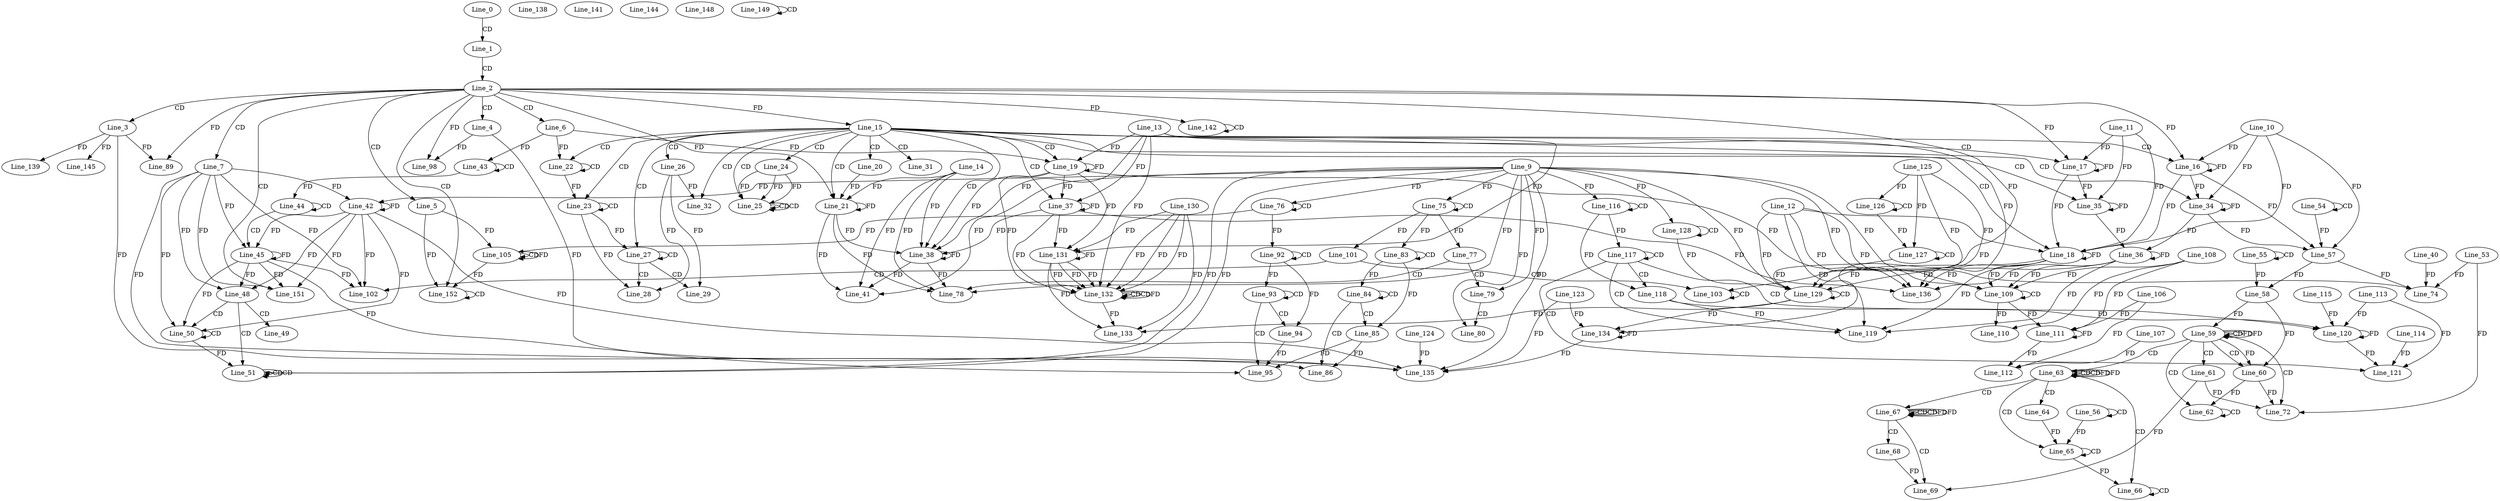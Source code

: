 digraph G {
  Line_0;
  Line_1;
  Line_2;
  Line_3;
  Line_4;
  Line_5;
  Line_6;
  Line_7;
  Line_15;
  Line_16;
  Line_10;
  Line_16;
  Line_17;
  Line_11;
  Line_17;
  Line_17;
  Line_18;
  Line_12;
  Line_18;
  Line_19;
  Line_13;
  Line_19;
  Line_19;
  Line_20;
  Line_21;
  Line_14;
  Line_21;
  Line_22;
  Line_22;
  Line_23;
  Line_23;
  Line_24;
  Line_25;
  Line_25;
  Line_25;
  Line_26;
  Line_27;
  Line_27;
  Line_28;
  Line_28;
  Line_29;
  Line_31;
  Line_32;
  Line_34;
  Line_35;
  Line_36;
  Line_36;
  Line_37;
  Line_38;
  Line_9;
  Line_41;
  Line_42;
  Line_42;
  Line_43;
  Line_43;
  Line_44;
  Line_44;
  Line_44;
  Line_45;
  Line_48;
  Line_49;
  Line_50;
  Line_50;
  Line_51;
  Line_51;
  Line_51;
  Line_51;
  Line_51;
  Line_54;
  Line_54;
  Line_55;
  Line_55;
  Line_56;
  Line_56;
  Line_57;
  Line_58;
  Line_57;
  Line_58;
  Line_59;
  Line_59;
  Line_58;
  Line_59;
  Line_59;
  Line_60;
  Line_60;
  Line_61;
  Line_62;
  Line_62;
  Line_63;
  Line_63;
  Line_63;
  Line_64;
  Line_65;
  Line_65;
  Line_65;
  Line_66;
  Line_66;
  Line_67;
  Line_67;
  Line_67;
  Line_68;
  Line_69;
  Line_69;
  Line_69;
  Line_72;
  Line_53;
  Line_72;
  Line_74;
  Line_40;
  Line_74;
  Line_75;
  Line_75;
  Line_76;
  Line_76;
  Line_77;
  Line_77;
  Line_78;
  Line_79;
  Line_79;
  Line_80;
  Line_80;
  Line_83;
  Line_83;
  Line_84;
  Line_84;
  Line_85;
  Line_85;
  Line_86;
  Line_86;
  Line_86;
  Line_89;
  Line_92;
  Line_92;
  Line_93;
  Line_93;
  Line_94;
  Line_94;
  Line_95;
  Line_95;
  Line_95;
  Line_98;
  Line_101;
  Line_101;
  Line_102;
  Line_103;
  Line_103;
  Line_105;
  Line_105;
  Line_105;
  Line_109;
  Line_109;
  Line_108;
  Line_109;
  Line_110;
  Line_106;
  Line_111;
  Line_111;
  Line_107;
  Line_112;
  Line_116;
  Line_116;
  Line_116;
  Line_117;
  Line_117;
  Line_118;
  Line_118;
  Line_119;
  Line_120;
  Line_113;
  Line_120;
  Line_115;
  Line_121;
  Line_114;
  Line_126;
  Line_126;
  Line_125;
  Line_127;
  Line_127;
  Line_128;
  Line_128;
  Line_129;
  Line_129;
  Line_129;
  Line_130;
  Line_131;
  Line_131;
  Line_131;
  Line_131;
  Line_132;
  Line_132;
  Line_132;
  Line_132;
  Line_132;
  Line_132;
  Line_133;
  Line_123;
  Line_134;
  Line_134;
  Line_124;
  Line_135;
  Line_135;
  Line_136;
  Line_138;
  Line_139;
  Line_141;
  Line_142;
  Line_142;
  Line_144;
  Line_145;
  Line_148;
  Line_149;
  Line_149;
  Line_151;
  Line_152;
  Line_152;
  Line_0 -> Line_1 [ label="CD" ];
  Line_1 -> Line_2 [ label="CD" ];
  Line_2 -> Line_3 [ label="CD" ];
  Line_2 -> Line_4 [ label="CD" ];
  Line_2 -> Line_5 [ label="CD" ];
  Line_2 -> Line_6 [ label="CD" ];
  Line_2 -> Line_7 [ label="CD" ];
  Line_2 -> Line_15 [ label="FD" ];
  Line_15 -> Line_16 [ label="CD" ];
  Line_10 -> Line_16 [ label="FD" ];
  Line_16 -> Line_16 [ label="FD" ];
  Line_2 -> Line_16 [ label="FD" ];
  Line_15 -> Line_17 [ label="CD" ];
  Line_11 -> Line_17 [ label="FD" ];
  Line_17 -> Line_17 [ label="FD" ];
  Line_2 -> Line_17 [ label="FD" ];
  Line_15 -> Line_18 [ label="CD" ];
  Line_12 -> Line_18 [ label="FD" ];
  Line_18 -> Line_18 [ label="FD" ];
  Line_10 -> Line_18 [ label="FD" ];
  Line_16 -> Line_18 [ label="FD" ];
  Line_11 -> Line_18 [ label="FD" ];
  Line_17 -> Line_18 [ label="FD" ];
  Line_15 -> Line_19 [ label="CD" ];
  Line_13 -> Line_19 [ label="FD" ];
  Line_19 -> Line_19 [ label="FD" ];
  Line_6 -> Line_19 [ label="FD" ];
  Line_15 -> Line_20 [ label="CD" ];
  Line_15 -> Line_21 [ label="CD" ];
  Line_14 -> Line_21 [ label="FD" ];
  Line_21 -> Line_21 [ label="FD" ];
  Line_20 -> Line_21 [ label="FD" ];
  Line_2 -> Line_21 [ label="FD" ];
  Line_15 -> Line_22 [ label="CD" ];
  Line_22 -> Line_22 [ label="CD" ];
  Line_6 -> Line_22 [ label="FD" ];
  Line_15 -> Line_23 [ label="CD" ];
  Line_23 -> Line_23 [ label="CD" ];
  Line_22 -> Line_23 [ label="FD" ];
  Line_15 -> Line_24 [ label="CD" ];
  Line_15 -> Line_25 [ label="CD" ];
  Line_24 -> Line_25 [ label="FD" ];
  Line_25 -> Line_25 [ label="CD" ];
  Line_24 -> Line_25 [ label="FD" ];
  Line_25 -> Line_25 [ label="CD" ];
  Line_24 -> Line_25 [ label="FD" ];
  Line_15 -> Line_26 [ label="CD" ];
  Line_15 -> Line_27 [ label="CD" ];
  Line_27 -> Line_27 [ label="CD" ];
  Line_23 -> Line_27 [ label="FD" ];
  Line_27 -> Line_28 [ label="CD" ];
  Line_26 -> Line_28 [ label="FD" ];
  Line_23 -> Line_28 [ label="FD" ];
  Line_27 -> Line_29 [ label="CD" ];
  Line_26 -> Line_29 [ label="FD" ];
  Line_15 -> Line_31 [ label="CD" ];
  Line_15 -> Line_32 [ label="CD" ];
  Line_26 -> Line_32 [ label="FD" ];
  Line_15 -> Line_34 [ label="CD" ];
  Line_10 -> Line_34 [ label="FD" ];
  Line_16 -> Line_34 [ label="FD" ];
  Line_34 -> Line_34 [ label="FD" ];
  Line_15 -> Line_35 [ label="CD" ];
  Line_11 -> Line_35 [ label="FD" ];
  Line_17 -> Line_35 [ label="FD" ];
  Line_35 -> Line_35 [ label="FD" ];
  Line_36 -> Line_36 [ label="FD" ];
  Line_34 -> Line_36 [ label="FD" ];
  Line_35 -> Line_36 [ label="FD" ];
  Line_15 -> Line_37 [ label="CD" ];
  Line_13 -> Line_37 [ label="FD" ];
  Line_19 -> Line_37 [ label="FD" ];
  Line_37 -> Line_37 [ label="FD" ];
  Line_15 -> Line_38 [ label="CD" ];
  Line_14 -> Line_38 [ label="FD" ];
  Line_21 -> Line_38 [ label="FD" ];
  Line_38 -> Line_38 [ label="FD" ];
  Line_13 -> Line_38 [ label="FD" ];
  Line_19 -> Line_38 [ label="FD" ];
  Line_37 -> Line_38 [ label="FD" ];
  Line_9 -> Line_41 [ label="FD" ];
  Line_14 -> Line_41 [ label="FD" ];
  Line_21 -> Line_41 [ label="FD" ];
  Line_38 -> Line_41 [ label="FD" ];
  Line_7 -> Line_42 [ label="FD" ];
  Line_42 -> Line_42 [ label="FD" ];
  Line_9 -> Line_42 [ label="FD" ];
  Line_43 -> Line_43 [ label="CD" ];
  Line_6 -> Line_43 [ label="FD" ];
  Line_44 -> Line_44 [ label="CD" ];
  Line_43 -> Line_44 [ label="FD" ];
  Line_44 -> Line_45 [ label="CD" ];
  Line_7 -> Line_45 [ label="FD" ];
  Line_42 -> Line_45 [ label="FD" ];
  Line_45 -> Line_45 [ label="FD" ];
  Line_7 -> Line_48 [ label="FD" ];
  Line_42 -> Line_48 [ label="FD" ];
  Line_45 -> Line_48 [ label="FD" ];
  Line_48 -> Line_49 [ label="CD" ];
  Line_48 -> Line_50 [ label="CD" ];
  Line_50 -> Line_50 [ label="CD" ];
  Line_7 -> Line_50 [ label="FD" ];
  Line_42 -> Line_50 [ label="FD" ];
  Line_45 -> Line_50 [ label="FD" ];
  Line_48 -> Line_51 [ label="CD" ];
  Line_50 -> Line_51 [ label="FD" ];
  Line_51 -> Line_51 [ label="CD" ];
  Line_9 -> Line_51 [ label="FD" ];
  Line_51 -> Line_51 [ label="CD" ];
  Line_9 -> Line_51 [ label="FD" ];
  Line_54 -> Line_54 [ label="CD" ];
  Line_55 -> Line_55 [ label="CD" ];
  Line_56 -> Line_56 [ label="CD" ];
  Line_54 -> Line_57 [ label="FD" ];
  Line_10 -> Line_57 [ label="FD" ];
  Line_16 -> Line_57 [ label="FD" ];
  Line_34 -> Line_57 [ label="FD" ];
  Line_55 -> Line_58 [ label="FD" ];
  Line_57 -> Line_58 [ label="FD" ];
  Line_59 -> Line_59 [ label="CD" ];
  Line_58 -> Line_59 [ label="FD" ];
  Line_59 -> Line_59 [ label="FD" ];
  Line_59 -> Line_60 [ label="CD" ];
  Line_58 -> Line_60 [ label="FD" ];
  Line_59 -> Line_60 [ label="FD" ];
  Line_59 -> Line_61 [ label="CD" ];
  Line_59 -> Line_62 [ label="CD" ];
  Line_62 -> Line_62 [ label="CD" ];
  Line_60 -> Line_62 [ label="FD" ];
  Line_59 -> Line_63 [ label="CD" ];
  Line_63 -> Line_63 [ label="CD" ];
  Line_63 -> Line_63 [ label="CD" ];
  Line_63 -> Line_63 [ label="FD" ];
  Line_63 -> Line_64 [ label="CD" ];
  Line_63 -> Line_65 [ label="CD" ];
  Line_65 -> Line_65 [ label="CD" ];
  Line_56 -> Line_65 [ label="FD" ];
  Line_64 -> Line_65 [ label="FD" ];
  Line_63 -> Line_66 [ label="CD" ];
  Line_66 -> Line_66 [ label="CD" ];
  Line_65 -> Line_66 [ label="FD" ];
  Line_63 -> Line_67 [ label="CD" ];
  Line_67 -> Line_67 [ label="CD" ];
  Line_67 -> Line_67 [ label="CD" ];
  Line_67 -> Line_67 [ label="FD" ];
  Line_67 -> Line_68 [ label="CD" ];
  Line_67 -> Line_69 [ label="CD" ];
  Line_61 -> Line_69 [ label="FD" ];
  Line_68 -> Line_69 [ label="FD" ];
  Line_59 -> Line_72 [ label="CD" ];
  Line_53 -> Line_72 [ label="FD" ];
  Line_61 -> Line_72 [ label="FD" ];
  Line_60 -> Line_72 [ label="FD" ];
  Line_9 -> Line_74 [ label="FD" ];
  Line_40 -> Line_74 [ label="FD" ];
  Line_53 -> Line_74 [ label="FD" ];
  Line_57 -> Line_74 [ label="FD" ];
  Line_75 -> Line_75 [ label="CD" ];
  Line_9 -> Line_75 [ label="FD" ];
  Line_76 -> Line_76 [ label="CD" ];
  Line_9 -> Line_76 [ label="FD" ];
  Line_75 -> Line_77 [ label="FD" ];
  Line_77 -> Line_78 [ label="CD" ];
  Line_9 -> Line_78 [ label="FD" ];
  Line_14 -> Line_78 [ label="FD" ];
  Line_21 -> Line_78 [ label="FD" ];
  Line_38 -> Line_78 [ label="FD" ];
  Line_77 -> Line_79 [ label="CD" ];
  Line_9 -> Line_79 [ label="FD" ];
  Line_79 -> Line_80 [ label="CD" ];
  Line_9 -> Line_80 [ label="FD" ];
  Line_83 -> Line_83 [ label="CD" ];
  Line_75 -> Line_83 [ label="FD" ];
  Line_84 -> Line_84 [ label="CD" ];
  Line_83 -> Line_84 [ label="FD" ];
  Line_84 -> Line_85 [ label="CD" ];
  Line_83 -> Line_85 [ label="FD" ];
  Line_84 -> Line_86 [ label="CD" ];
  Line_3 -> Line_86 [ label="FD" ];
  Line_85 -> Line_86 [ label="FD" ];
  Line_2 -> Line_89 [ label="FD" ];
  Line_3 -> Line_89 [ label="FD" ];
  Line_92 -> Line_92 [ label="CD" ];
  Line_76 -> Line_92 [ label="FD" ];
  Line_93 -> Line_93 [ label="CD" ];
  Line_92 -> Line_93 [ label="FD" ];
  Line_93 -> Line_94 [ label="CD" ];
  Line_92 -> Line_94 [ label="FD" ];
  Line_93 -> Line_95 [ label="CD" ];
  Line_4 -> Line_95 [ label="FD" ];
  Line_94 -> Line_95 [ label="FD" ];
  Line_85 -> Line_95 [ label="FD" ];
  Line_2 -> Line_98 [ label="FD" ];
  Line_4 -> Line_98 [ label="FD" ];
  Line_75 -> Line_101 [ label="FD" ];
  Line_101 -> Line_102 [ label="CD" ];
  Line_7 -> Line_102 [ label="FD" ];
  Line_42 -> Line_102 [ label="FD" ];
  Line_45 -> Line_102 [ label="FD" ];
  Line_101 -> Line_103 [ label="CD" ];
  Line_103 -> Line_103 [ label="CD" ];
  Line_2 -> Line_103 [ label="FD" ];
  Line_76 -> Line_105 [ label="FD" ];
  Line_105 -> Line_105 [ label="CD" ];
  Line_5 -> Line_105 [ label="FD" ];
  Line_105 -> Line_105 [ label="FD" ];
  Line_109 -> Line_109 [ label="CD" ];
  Line_108 -> Line_109 [ label="FD" ];
  Line_12 -> Line_109 [ label="FD" ];
  Line_18 -> Line_109 [ label="FD" ];
  Line_36 -> Line_109 [ label="FD" ];
  Line_9 -> Line_109 [ label="FD" ];
  Line_108 -> Line_110 [ label="FD" ];
  Line_109 -> Line_110 [ label="FD" ];
  Line_106 -> Line_111 [ label="FD" ];
  Line_111 -> Line_111 [ label="FD" ];
  Line_108 -> Line_111 [ label="FD" ];
  Line_109 -> Line_111 [ label="FD" ];
  Line_107 -> Line_112 [ label="FD" ];
  Line_106 -> Line_112 [ label="FD" ];
  Line_111 -> Line_112 [ label="FD" ];
  Line_116 -> Line_116 [ label="CD" ];
  Line_9 -> Line_116 [ label="FD" ];
  Line_117 -> Line_117 [ label="CD" ];
  Line_116 -> Line_117 [ label="FD" ];
  Line_117 -> Line_118 [ label="CD" ];
  Line_116 -> Line_118 [ label="FD" ];
  Line_117 -> Line_119 [ label="CD" ];
  Line_118 -> Line_119 [ label="FD" ];
  Line_12 -> Line_119 [ label="FD" ];
  Line_18 -> Line_119 [ label="FD" ];
  Line_36 -> Line_119 [ label="FD" ];
  Line_117 -> Line_120 [ label="CD" ];
  Line_120 -> Line_120 [ label="FD" ];
  Line_113 -> Line_120 [ label="FD" ];
  Line_115 -> Line_120 [ label="FD" ];
  Line_118 -> Line_120 [ label="FD" ];
  Line_117 -> Line_121 [ label="CD" ];
  Line_114 -> Line_121 [ label="FD" ];
  Line_120 -> Line_121 [ label="FD" ];
  Line_113 -> Line_121 [ label="FD" ];
  Line_126 -> Line_126 [ label="CD" ];
  Line_125 -> Line_126 [ label="FD" ];
  Line_127 -> Line_127 [ label="CD" ];
  Line_125 -> Line_127 [ label="FD" ];
  Line_126 -> Line_127 [ label="FD" ];
  Line_128 -> Line_128 [ label="CD" ];
  Line_9 -> Line_128 [ label="FD" ];
  Line_129 -> Line_129 [ label="CD" ];
  Line_125 -> Line_129 [ label="FD" ];
  Line_12 -> Line_129 [ label="FD" ];
  Line_18 -> Line_129 [ label="FD" ];
  Line_36 -> Line_129 [ label="FD" ];
  Line_127 -> Line_129 [ label="FD" ];
  Line_128 -> Line_129 [ label="FD" ];
  Line_9 -> Line_129 [ label="FD" ];
  Line_130 -> Line_131 [ label="FD" ];
  Line_131 -> Line_131 [ label="FD" ];
  Line_13 -> Line_131 [ label="FD" ];
  Line_19 -> Line_131 [ label="FD" ];
  Line_37 -> Line_131 [ label="FD" ];
  Line_130 -> Line_132 [ label="FD" ];
  Line_131 -> Line_132 [ label="FD" ];
  Line_132 -> Line_132 [ label="CD" ];
  Line_130 -> Line_132 [ label="FD" ];
  Line_131 -> Line_132 [ label="FD" ];
  Line_132 -> Line_132 [ label="CD" ];
  Line_130 -> Line_132 [ label="FD" ];
  Line_131 -> Line_132 [ label="FD" ];
  Line_132 -> Line_132 [ label="FD" ];
  Line_13 -> Line_132 [ label="FD" ];
  Line_19 -> Line_132 [ label="FD" ];
  Line_37 -> Line_132 [ label="FD" ];
  Line_129 -> Line_133 [ label="FD" ];
  Line_130 -> Line_133 [ label="FD" ];
  Line_131 -> Line_133 [ label="FD" ];
  Line_132 -> Line_133 [ label="FD" ];
  Line_123 -> Line_134 [ label="FD" ];
  Line_134 -> Line_134 [ label="FD" ];
  Line_125 -> Line_134 [ label="FD" ];
  Line_129 -> Line_134 [ label="FD" ];
  Line_124 -> Line_135 [ label="FD" ];
  Line_123 -> Line_135 [ label="FD" ];
  Line_134 -> Line_135 [ label="FD" ];
  Line_7 -> Line_135 [ label="FD" ];
  Line_42 -> Line_135 [ label="FD" ];
  Line_45 -> Line_135 [ label="FD" ];
  Line_9 -> Line_135 [ label="FD" ];
  Line_12 -> Line_136 [ label="FD" ];
  Line_18 -> Line_136 [ label="FD" ];
  Line_36 -> Line_136 [ label="FD" ];
  Line_13 -> Line_136 [ label="FD" ];
  Line_19 -> Line_136 [ label="FD" ];
  Line_37 -> Line_136 [ label="FD" ];
  Line_3 -> Line_139 [ label="FD" ];
  Line_142 -> Line_142 [ label="CD" ];
  Line_2 -> Line_142 [ label="FD" ];
  Line_3 -> Line_145 [ label="FD" ];
  Line_149 -> Line_149 [ label="CD" ];
  Line_2 -> Line_151 [ label="CD" ];
  Line_7 -> Line_151 [ label="FD" ];
  Line_42 -> Line_151 [ label="FD" ];
  Line_45 -> Line_151 [ label="FD" ];
  Line_2 -> Line_152 [ label="CD" ];
  Line_152 -> Line_152 [ label="CD" ];
  Line_5 -> Line_152 [ label="FD" ];
  Line_105 -> Line_152 [ label="FD" ];
  Line_59 -> Line_59 [ label="FD" ];
  Line_63 -> Line_63 [ label="FD" ];
  Line_67 -> Line_67 [ label="FD" ];
}
